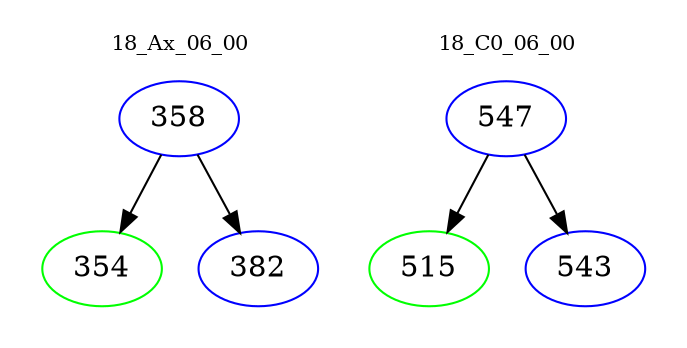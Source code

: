 digraph{
subgraph cluster_0 {
color = white
label = "18_Ax_06_00";
fontsize=10;
T0_358 [label="358", color="blue"]
T0_358 -> T0_354 [color="black"]
T0_354 [label="354", color="green"]
T0_358 -> T0_382 [color="black"]
T0_382 [label="382", color="blue"]
}
subgraph cluster_1 {
color = white
label = "18_C0_06_00";
fontsize=10;
T1_547 [label="547", color="blue"]
T1_547 -> T1_515 [color="black"]
T1_515 [label="515", color="green"]
T1_547 -> T1_543 [color="black"]
T1_543 [label="543", color="blue"]
}
}
